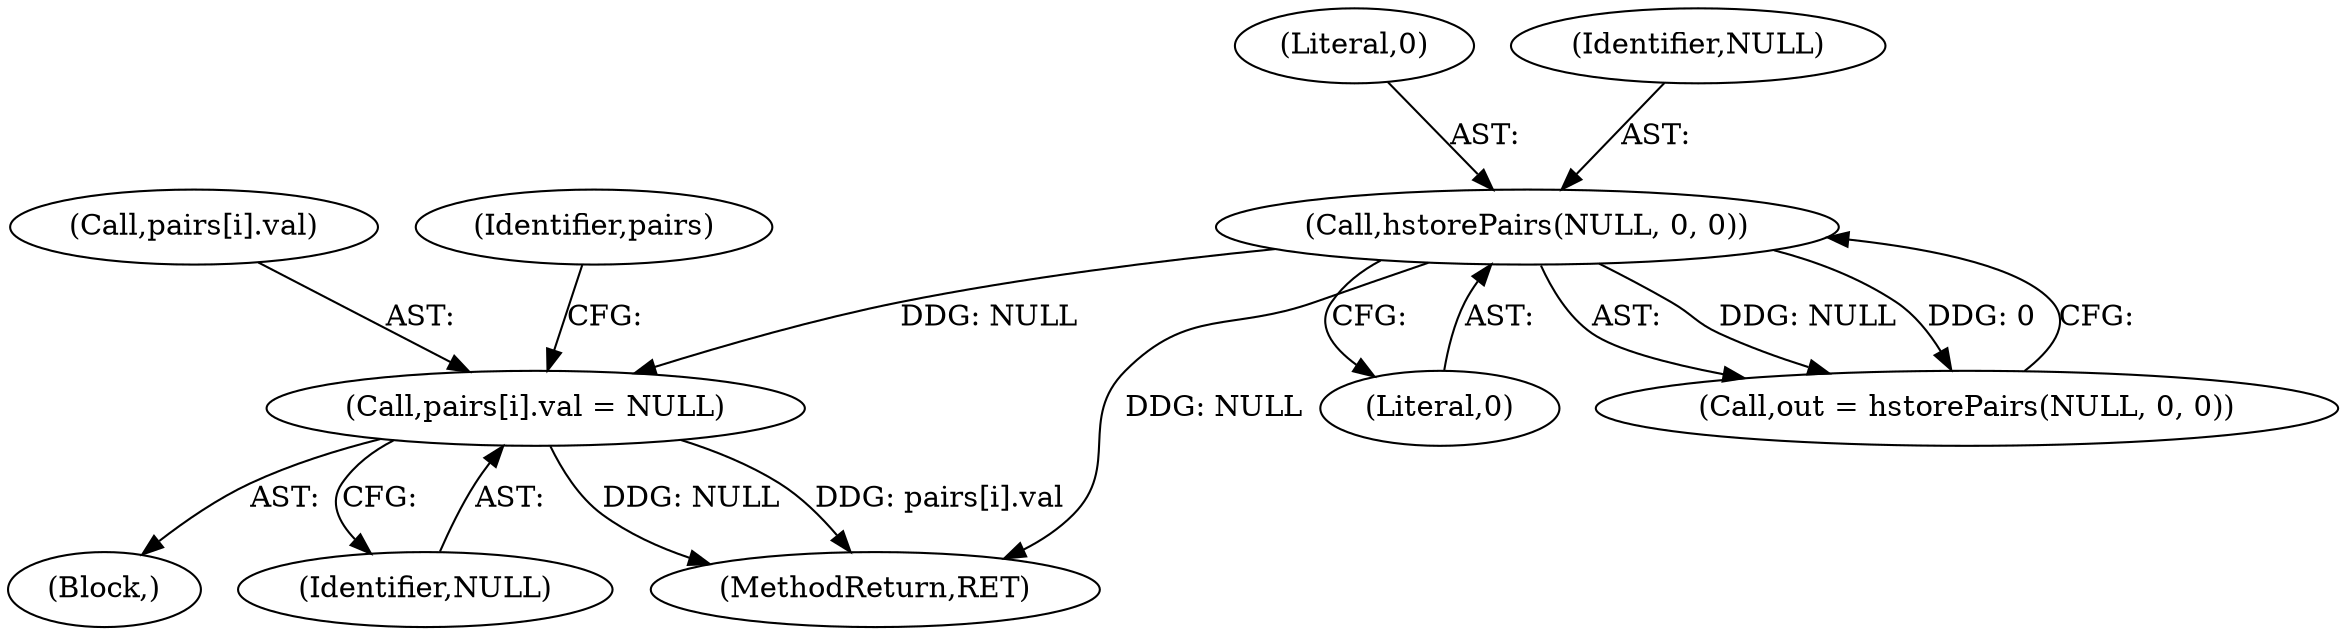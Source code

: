 digraph "0_postgres_31400a673325147e1205326008e32135a78b4d8a_2@array" {
"1000229" [label="(Call,pairs[i].val = NULL)"];
"1000127" [label="(Call,hstorePairs(NULL, 0, 0))"];
"1000229" [label="(Call,pairs[i].val = NULL)"];
"1000127" [label="(Call,hstorePairs(NULL, 0, 0))"];
"1000129" [label="(Literal,0)"];
"1000230" [label="(Call,pairs[i].val)"];
"1000228" [label="(Block,)"];
"1000130" [label="(Literal,0)"];
"1000128" [label="(Identifier,NULL)"];
"1000239" [label="(Identifier,pairs)"];
"1000235" [label="(Identifier,NULL)"];
"1000125" [label="(Call,out = hstorePairs(NULL, 0, 0))"];
"1000293" [label="(MethodReturn,RET)"];
"1000229" -> "1000228"  [label="AST: "];
"1000229" -> "1000235"  [label="CFG: "];
"1000230" -> "1000229"  [label="AST: "];
"1000235" -> "1000229"  [label="AST: "];
"1000239" -> "1000229"  [label="CFG: "];
"1000229" -> "1000293"  [label="DDG: NULL"];
"1000229" -> "1000293"  [label="DDG: pairs[i].val"];
"1000127" -> "1000229"  [label="DDG: NULL"];
"1000127" -> "1000125"  [label="AST: "];
"1000127" -> "1000130"  [label="CFG: "];
"1000128" -> "1000127"  [label="AST: "];
"1000129" -> "1000127"  [label="AST: "];
"1000130" -> "1000127"  [label="AST: "];
"1000125" -> "1000127"  [label="CFG: "];
"1000127" -> "1000293"  [label="DDG: NULL"];
"1000127" -> "1000125"  [label="DDG: NULL"];
"1000127" -> "1000125"  [label="DDG: 0"];
}
